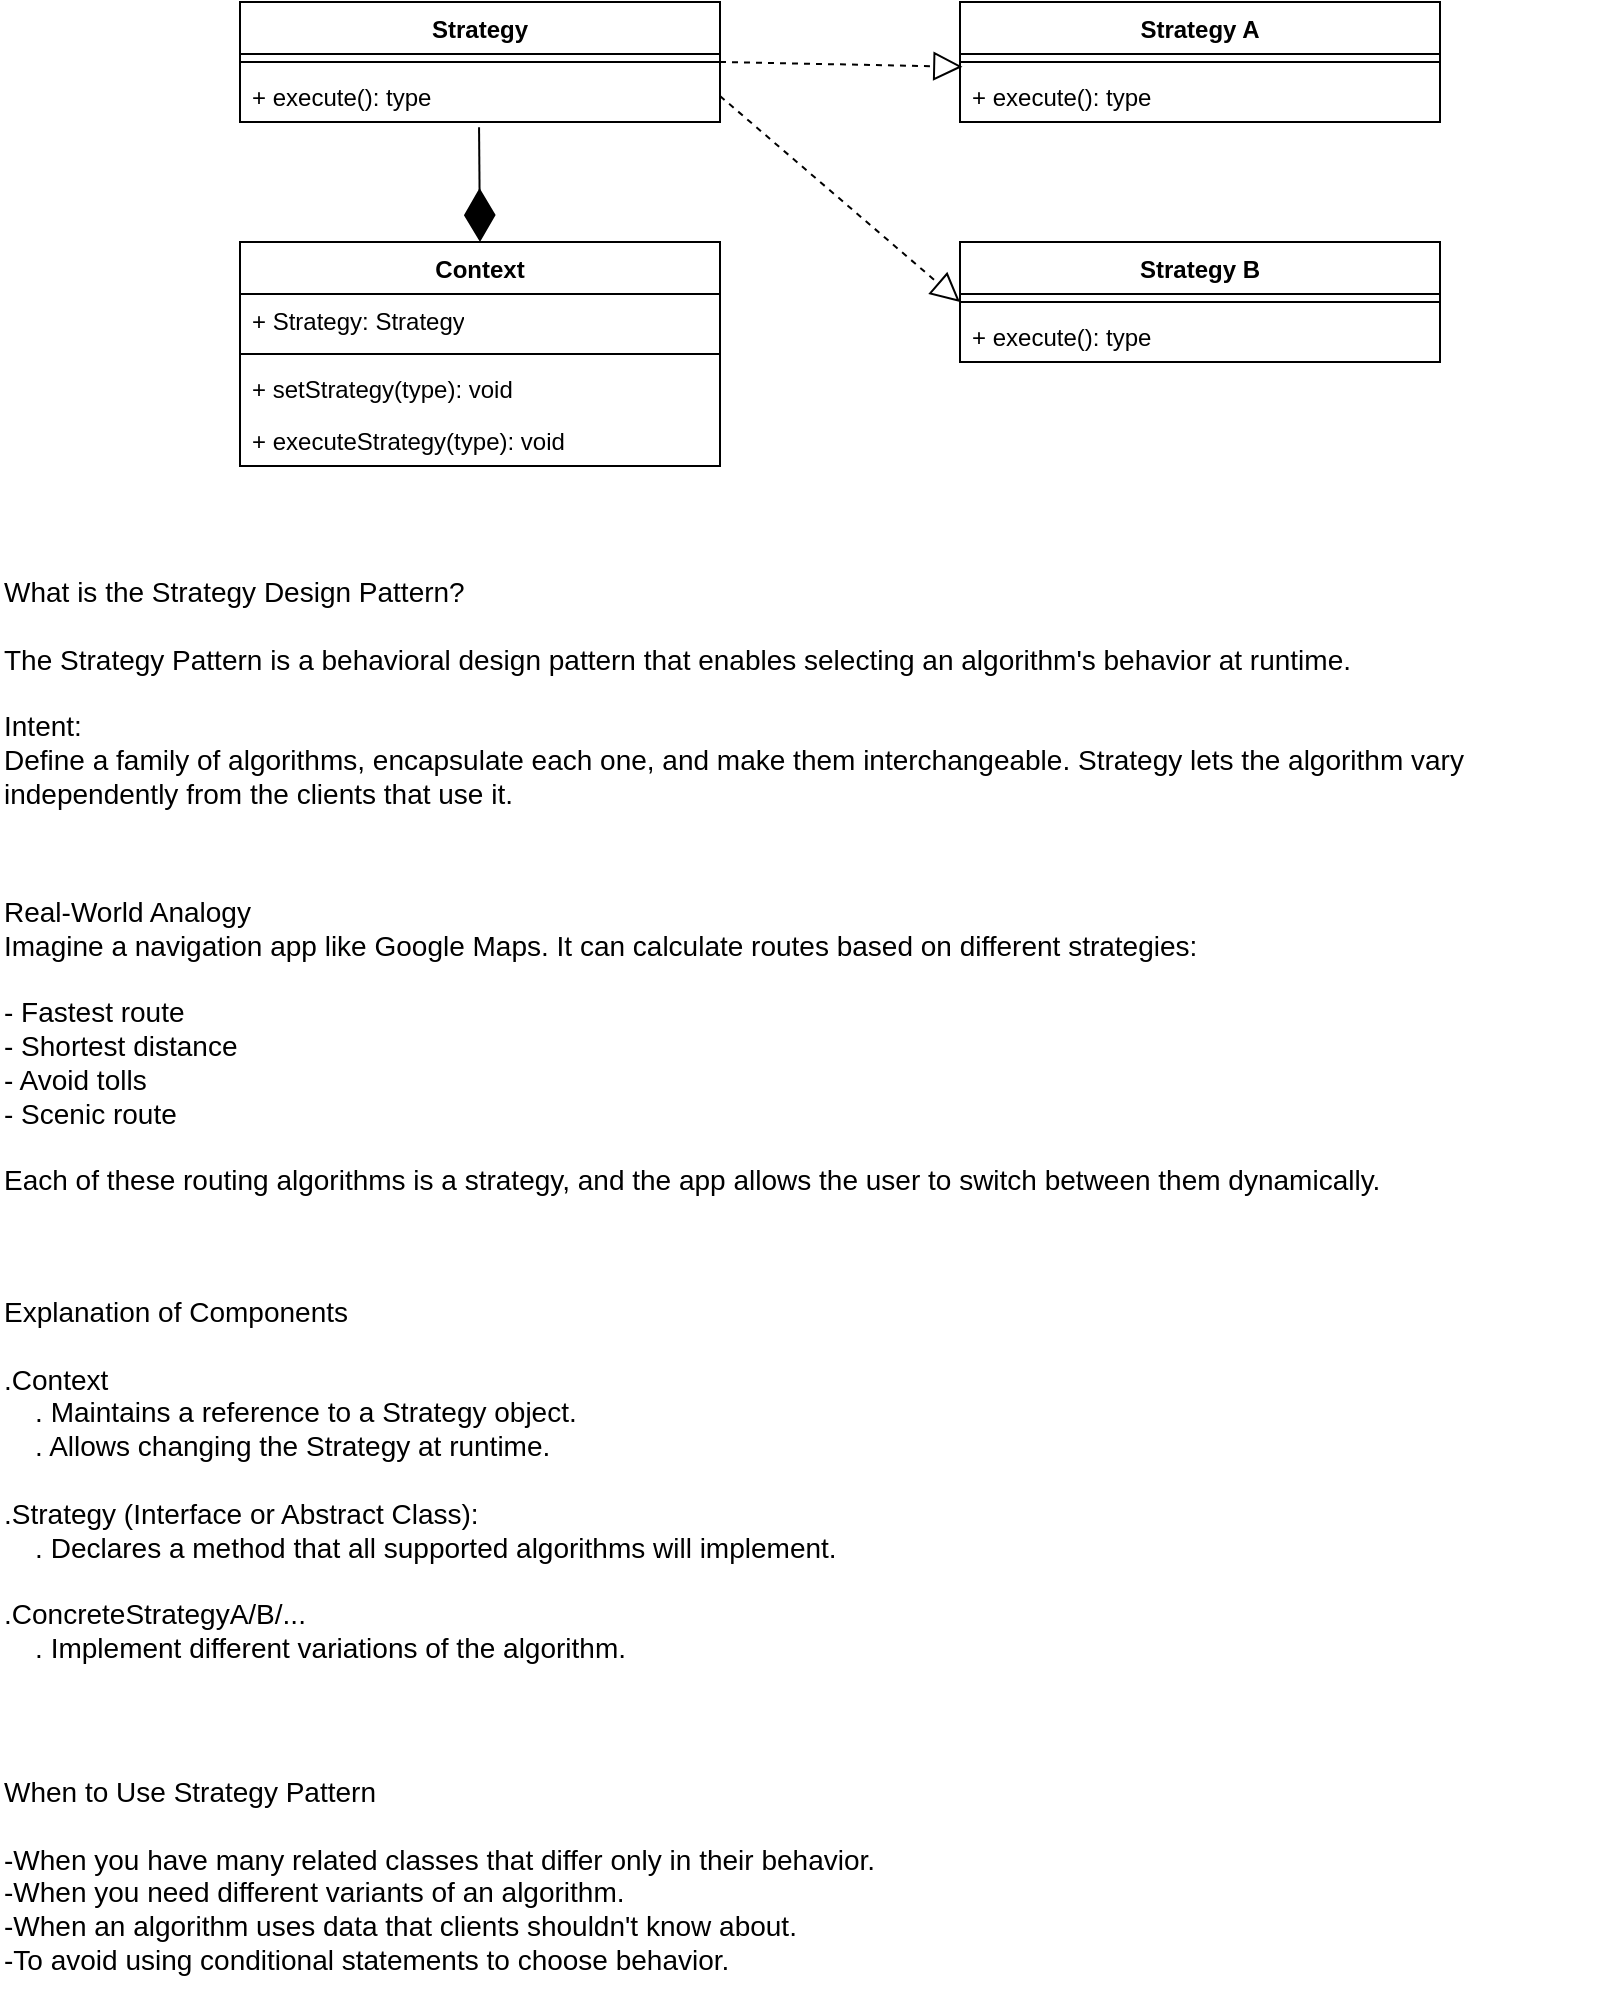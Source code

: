 <mxfile version="28.1.0">
  <diagram name="Page-1" id="7oGlvXqr1879_1EBVJjx">
    <mxGraphModel dx="1034" dy="570" grid="1" gridSize="10" guides="1" tooltips="1" connect="1" arrows="1" fold="1" page="1" pageScale="1" pageWidth="850" pageHeight="1100" math="0" shadow="0">
      <root>
        <mxCell id="0" />
        <mxCell id="1" parent="0" />
        <mxCell id="i2L2ZSffvxkab_22eNfT-1" value="Context" style="swimlane;fontStyle=1;align=center;verticalAlign=top;childLayout=stackLayout;horizontal=1;startSize=26;horizontalStack=0;resizeParent=1;resizeParentMax=0;resizeLast=0;collapsible=1;marginBottom=0;whiteSpace=wrap;html=1;" vertex="1" parent="1">
          <mxGeometry x="160" y="280" width="240" height="112" as="geometry" />
        </mxCell>
        <mxCell id="i2L2ZSffvxkab_22eNfT-2" value="+ Strategy: Strategy" style="text;strokeColor=none;fillColor=none;align=left;verticalAlign=top;spacingLeft=4;spacingRight=4;overflow=hidden;rotatable=0;points=[[0,0.5],[1,0.5]];portConstraint=eastwest;whiteSpace=wrap;html=1;" vertex="1" parent="i2L2ZSffvxkab_22eNfT-1">
          <mxGeometry y="26" width="240" height="26" as="geometry" />
        </mxCell>
        <mxCell id="i2L2ZSffvxkab_22eNfT-3" value="" style="line;strokeWidth=1;fillColor=none;align=left;verticalAlign=middle;spacingTop=-1;spacingLeft=3;spacingRight=3;rotatable=0;labelPosition=right;points=[];portConstraint=eastwest;strokeColor=inherit;" vertex="1" parent="i2L2ZSffvxkab_22eNfT-1">
          <mxGeometry y="52" width="240" height="8" as="geometry" />
        </mxCell>
        <mxCell id="i2L2ZSffvxkab_22eNfT-4" value="+ setStrategy(type): void" style="text;strokeColor=none;fillColor=none;align=left;verticalAlign=top;spacingLeft=4;spacingRight=4;overflow=hidden;rotatable=0;points=[[0,0.5],[1,0.5]];portConstraint=eastwest;whiteSpace=wrap;html=1;" vertex="1" parent="i2L2ZSffvxkab_22eNfT-1">
          <mxGeometry y="60" width="240" height="26" as="geometry" />
        </mxCell>
        <mxCell id="i2L2ZSffvxkab_22eNfT-5" value="+ executeStrategy(type): void" style="text;strokeColor=none;fillColor=none;align=left;verticalAlign=top;spacingLeft=4;spacingRight=4;overflow=hidden;rotatable=0;points=[[0,0.5],[1,0.5]];portConstraint=eastwest;whiteSpace=wrap;html=1;" vertex="1" parent="i2L2ZSffvxkab_22eNfT-1">
          <mxGeometry y="86" width="240" height="26" as="geometry" />
        </mxCell>
        <mxCell id="i2L2ZSffvxkab_22eNfT-6" value="Strategy" style="swimlane;fontStyle=1;align=center;verticalAlign=top;childLayout=stackLayout;horizontal=1;startSize=26;horizontalStack=0;resizeParent=1;resizeParentMax=0;resizeLast=0;collapsible=1;marginBottom=0;whiteSpace=wrap;html=1;" vertex="1" parent="1">
          <mxGeometry x="160" y="160" width="240" height="60" as="geometry" />
        </mxCell>
        <mxCell id="i2L2ZSffvxkab_22eNfT-8" value="" style="line;strokeWidth=1;fillColor=none;align=left;verticalAlign=middle;spacingTop=-1;spacingLeft=3;spacingRight=3;rotatable=0;labelPosition=right;points=[];portConstraint=eastwest;strokeColor=inherit;" vertex="1" parent="i2L2ZSffvxkab_22eNfT-6">
          <mxGeometry y="26" width="240" height="8" as="geometry" />
        </mxCell>
        <mxCell id="i2L2ZSffvxkab_22eNfT-9" value="+ execute(): type" style="text;strokeColor=none;fillColor=none;align=left;verticalAlign=top;spacingLeft=4;spacingRight=4;overflow=hidden;rotatable=0;points=[[0,0.5],[1,0.5]];portConstraint=eastwest;whiteSpace=wrap;html=1;" vertex="1" parent="i2L2ZSffvxkab_22eNfT-6">
          <mxGeometry y="34" width="240" height="26" as="geometry" />
        </mxCell>
        <mxCell id="i2L2ZSffvxkab_22eNfT-10" value="Strategy A" style="swimlane;fontStyle=1;align=center;verticalAlign=top;childLayout=stackLayout;horizontal=1;startSize=26;horizontalStack=0;resizeParent=1;resizeParentMax=0;resizeLast=0;collapsible=1;marginBottom=0;whiteSpace=wrap;html=1;" vertex="1" parent="1">
          <mxGeometry x="520" y="160" width="240" height="60" as="geometry" />
        </mxCell>
        <mxCell id="i2L2ZSffvxkab_22eNfT-11" value="" style="line;strokeWidth=1;fillColor=none;align=left;verticalAlign=middle;spacingTop=-1;spacingLeft=3;spacingRight=3;rotatable=0;labelPosition=right;points=[];portConstraint=eastwest;strokeColor=inherit;" vertex="1" parent="i2L2ZSffvxkab_22eNfT-10">
          <mxGeometry y="26" width="240" height="8" as="geometry" />
        </mxCell>
        <mxCell id="i2L2ZSffvxkab_22eNfT-12" value="+ execute(): type" style="text;strokeColor=none;fillColor=none;align=left;verticalAlign=top;spacingLeft=4;spacingRight=4;overflow=hidden;rotatable=0;points=[[0,0.5],[1,0.5]];portConstraint=eastwest;whiteSpace=wrap;html=1;" vertex="1" parent="i2L2ZSffvxkab_22eNfT-10">
          <mxGeometry y="34" width="240" height="26" as="geometry" />
        </mxCell>
        <mxCell id="i2L2ZSffvxkab_22eNfT-13" value="Strategy B" style="swimlane;fontStyle=1;align=center;verticalAlign=top;childLayout=stackLayout;horizontal=1;startSize=26;horizontalStack=0;resizeParent=1;resizeParentMax=0;resizeLast=0;collapsible=1;marginBottom=0;whiteSpace=wrap;html=1;" vertex="1" parent="1">
          <mxGeometry x="520" y="280" width="240" height="60" as="geometry" />
        </mxCell>
        <mxCell id="i2L2ZSffvxkab_22eNfT-14" value="" style="line;strokeWidth=1;fillColor=none;align=left;verticalAlign=middle;spacingTop=-1;spacingLeft=3;spacingRight=3;rotatable=0;labelPosition=right;points=[];portConstraint=eastwest;strokeColor=inherit;" vertex="1" parent="i2L2ZSffvxkab_22eNfT-13">
          <mxGeometry y="26" width="240" height="8" as="geometry" />
        </mxCell>
        <mxCell id="i2L2ZSffvxkab_22eNfT-15" value="+ execute(): type" style="text;strokeColor=none;fillColor=none;align=left;verticalAlign=top;spacingLeft=4;spacingRight=4;overflow=hidden;rotatable=0;points=[[0,0.5],[1,0.5]];portConstraint=eastwest;whiteSpace=wrap;html=1;" vertex="1" parent="i2L2ZSffvxkab_22eNfT-13">
          <mxGeometry y="34" width="240" height="26" as="geometry" />
        </mxCell>
        <mxCell id="i2L2ZSffvxkab_22eNfT-16" value="" style="endArrow=diamondThin;endFill=1;endSize=24;html=1;rounded=0;entryX=0.5;entryY=0;entryDx=0;entryDy=0;exitX=0.498;exitY=1.1;exitDx=0;exitDy=0;exitPerimeter=0;" edge="1" parent="1" source="i2L2ZSffvxkab_22eNfT-9" target="i2L2ZSffvxkab_22eNfT-1">
          <mxGeometry width="160" relative="1" as="geometry">
            <mxPoint x="280" y="260" as="sourcePoint" />
            <mxPoint x="510" y="400" as="targetPoint" />
          </mxGeometry>
        </mxCell>
        <mxCell id="i2L2ZSffvxkab_22eNfT-17" value="" style="endArrow=block;dashed=1;endFill=0;endSize=12;html=1;rounded=0;entryX=0.005;entryY=-0.062;entryDx=0;entryDy=0;entryPerimeter=0;exitX=1;exitY=0.5;exitDx=0;exitDy=0;" edge="1" parent="1" source="i2L2ZSffvxkab_22eNfT-6" target="i2L2ZSffvxkab_22eNfT-12">
          <mxGeometry width="160" relative="1" as="geometry">
            <mxPoint x="400" y="380" as="sourcePoint" />
            <mxPoint x="560" y="380" as="targetPoint" />
          </mxGeometry>
        </mxCell>
        <mxCell id="i2L2ZSffvxkab_22eNfT-18" value="" style="endArrow=block;dashed=1;endFill=0;endSize=12;html=1;rounded=0;entryX=0;entryY=0.5;entryDx=0;entryDy=0;exitX=1;exitY=0.5;exitDx=0;exitDy=0;" edge="1" parent="1" source="i2L2ZSffvxkab_22eNfT-9" target="i2L2ZSffvxkab_22eNfT-13">
          <mxGeometry width="160" relative="1" as="geometry">
            <mxPoint x="400" y="400" as="sourcePoint" />
            <mxPoint x="560" y="400" as="targetPoint" />
          </mxGeometry>
        </mxCell>
        <mxCell id="i2L2ZSffvxkab_22eNfT-19" value="What is the Strategy Design Pattern?&#xa;&#xa;The Strategy Pattern is a behavioral design pattern that enables selecting an algorithm&#39;s behavior at runtime.&#xa;&#xa;Intent:&#xa;Define a family of algorithms, encapsulate each one, and make them interchangeable. Strategy lets the algorithm vary independently from the clients that use it." style="text;whiteSpace=wrap;fontSize=14;" vertex="1" parent="1">
          <mxGeometry x="40" y="440" width="760" height="120" as="geometry" />
        </mxCell>
        <mxCell id="i2L2ZSffvxkab_22eNfT-20" value="Real-World Analogy &#xa;Imagine a navigation app like Google Maps. It can calculate routes based on different strategies:&#xa;&#xa;- Fastest route &#xa;- Shortest distance &#xa;- Avoid tolls &#xa;- Scenic route&#xa;&#xa;Each of these routing algorithms is a strategy, and the app allows the user to switch between them dynamically." style="text;whiteSpace=wrap;fontSize=14;" vertex="1" parent="1">
          <mxGeometry x="40" y="600" width="800" height="160" as="geometry" />
        </mxCell>
        <mxCell id="i2L2ZSffvxkab_22eNfT-21" value="Explanation of Components &#xa;&#xa;.Context&#xa;    . Maintains a reference to a Strategy object.&#xa;    . Allows changing the Strategy at runtime.&#xa;&#xa;.Strategy (Interface or Abstract Class):&#xa;    . Declares a method that all supported algorithms will implement.&#xa;&#xa;.ConcreteStrategyA/B/...&#xa;    . Implement different variations of the algorithm." style="text;whiteSpace=wrap;fontSize=14;fontStyle=0" vertex="1" parent="1">
          <mxGeometry x="40" y="800" width="805" height="210" as="geometry" />
        </mxCell>
        <mxCell id="i2L2ZSffvxkab_22eNfT-22" value="When to Use Strategy Pattern&#xa;&#xa;-When you have many related classes that differ only in their behavior.&#xa;-When you need different variants of an algorithm.&#xa;-When an algorithm uses data that clients shouldn&#39;t know about.&#xa;-To avoid using conditional statements to choose behavior." style="text;whiteSpace=wrap;fontSize=14;" vertex="1" parent="1">
          <mxGeometry x="40" y="1040" width="760" height="120" as="geometry" />
        </mxCell>
      </root>
    </mxGraphModel>
  </diagram>
</mxfile>
